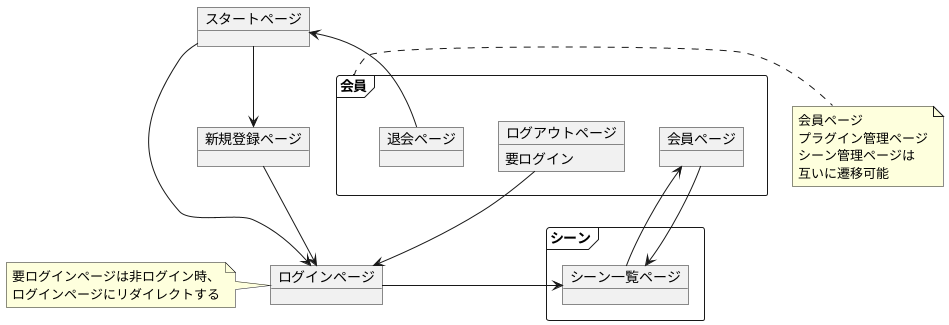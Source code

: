 @startuml main
Object スタートページ    
Object ログインページ
Object 新規登録ページ

package "会員" <<frame>> {
    Object 会員ページ
    Object ログアウトページ
    Object 退会ページ
}

package "シーン" <<frame>> {
    Object シーン一覧ページ
}

ログアウトページ : 要ログイン

'遷移
' - メイン遷移
スタートページ --> ログインページ
スタートページ --> 新規登録ページ
新規登録ページ  -->  ログインページ
ログアウトページ --> ログインページ
退会ページ --> スタートページ

'ログイン後遷移
ログインページ --> シーン一覧ページ

'他機能遷移
シーン一覧ページ --> 会員ページ
会員ページ --> シーン一覧ページ

'ノート
note left of ログインページ    
	要ログインページは非ログイン時、
	ログインページにリダイレクトする
end note

note right of 会員
    会員ページ
    プラグイン管理ページ
    シーン管理ページは
    互いに遷移可能
end note

@enduml